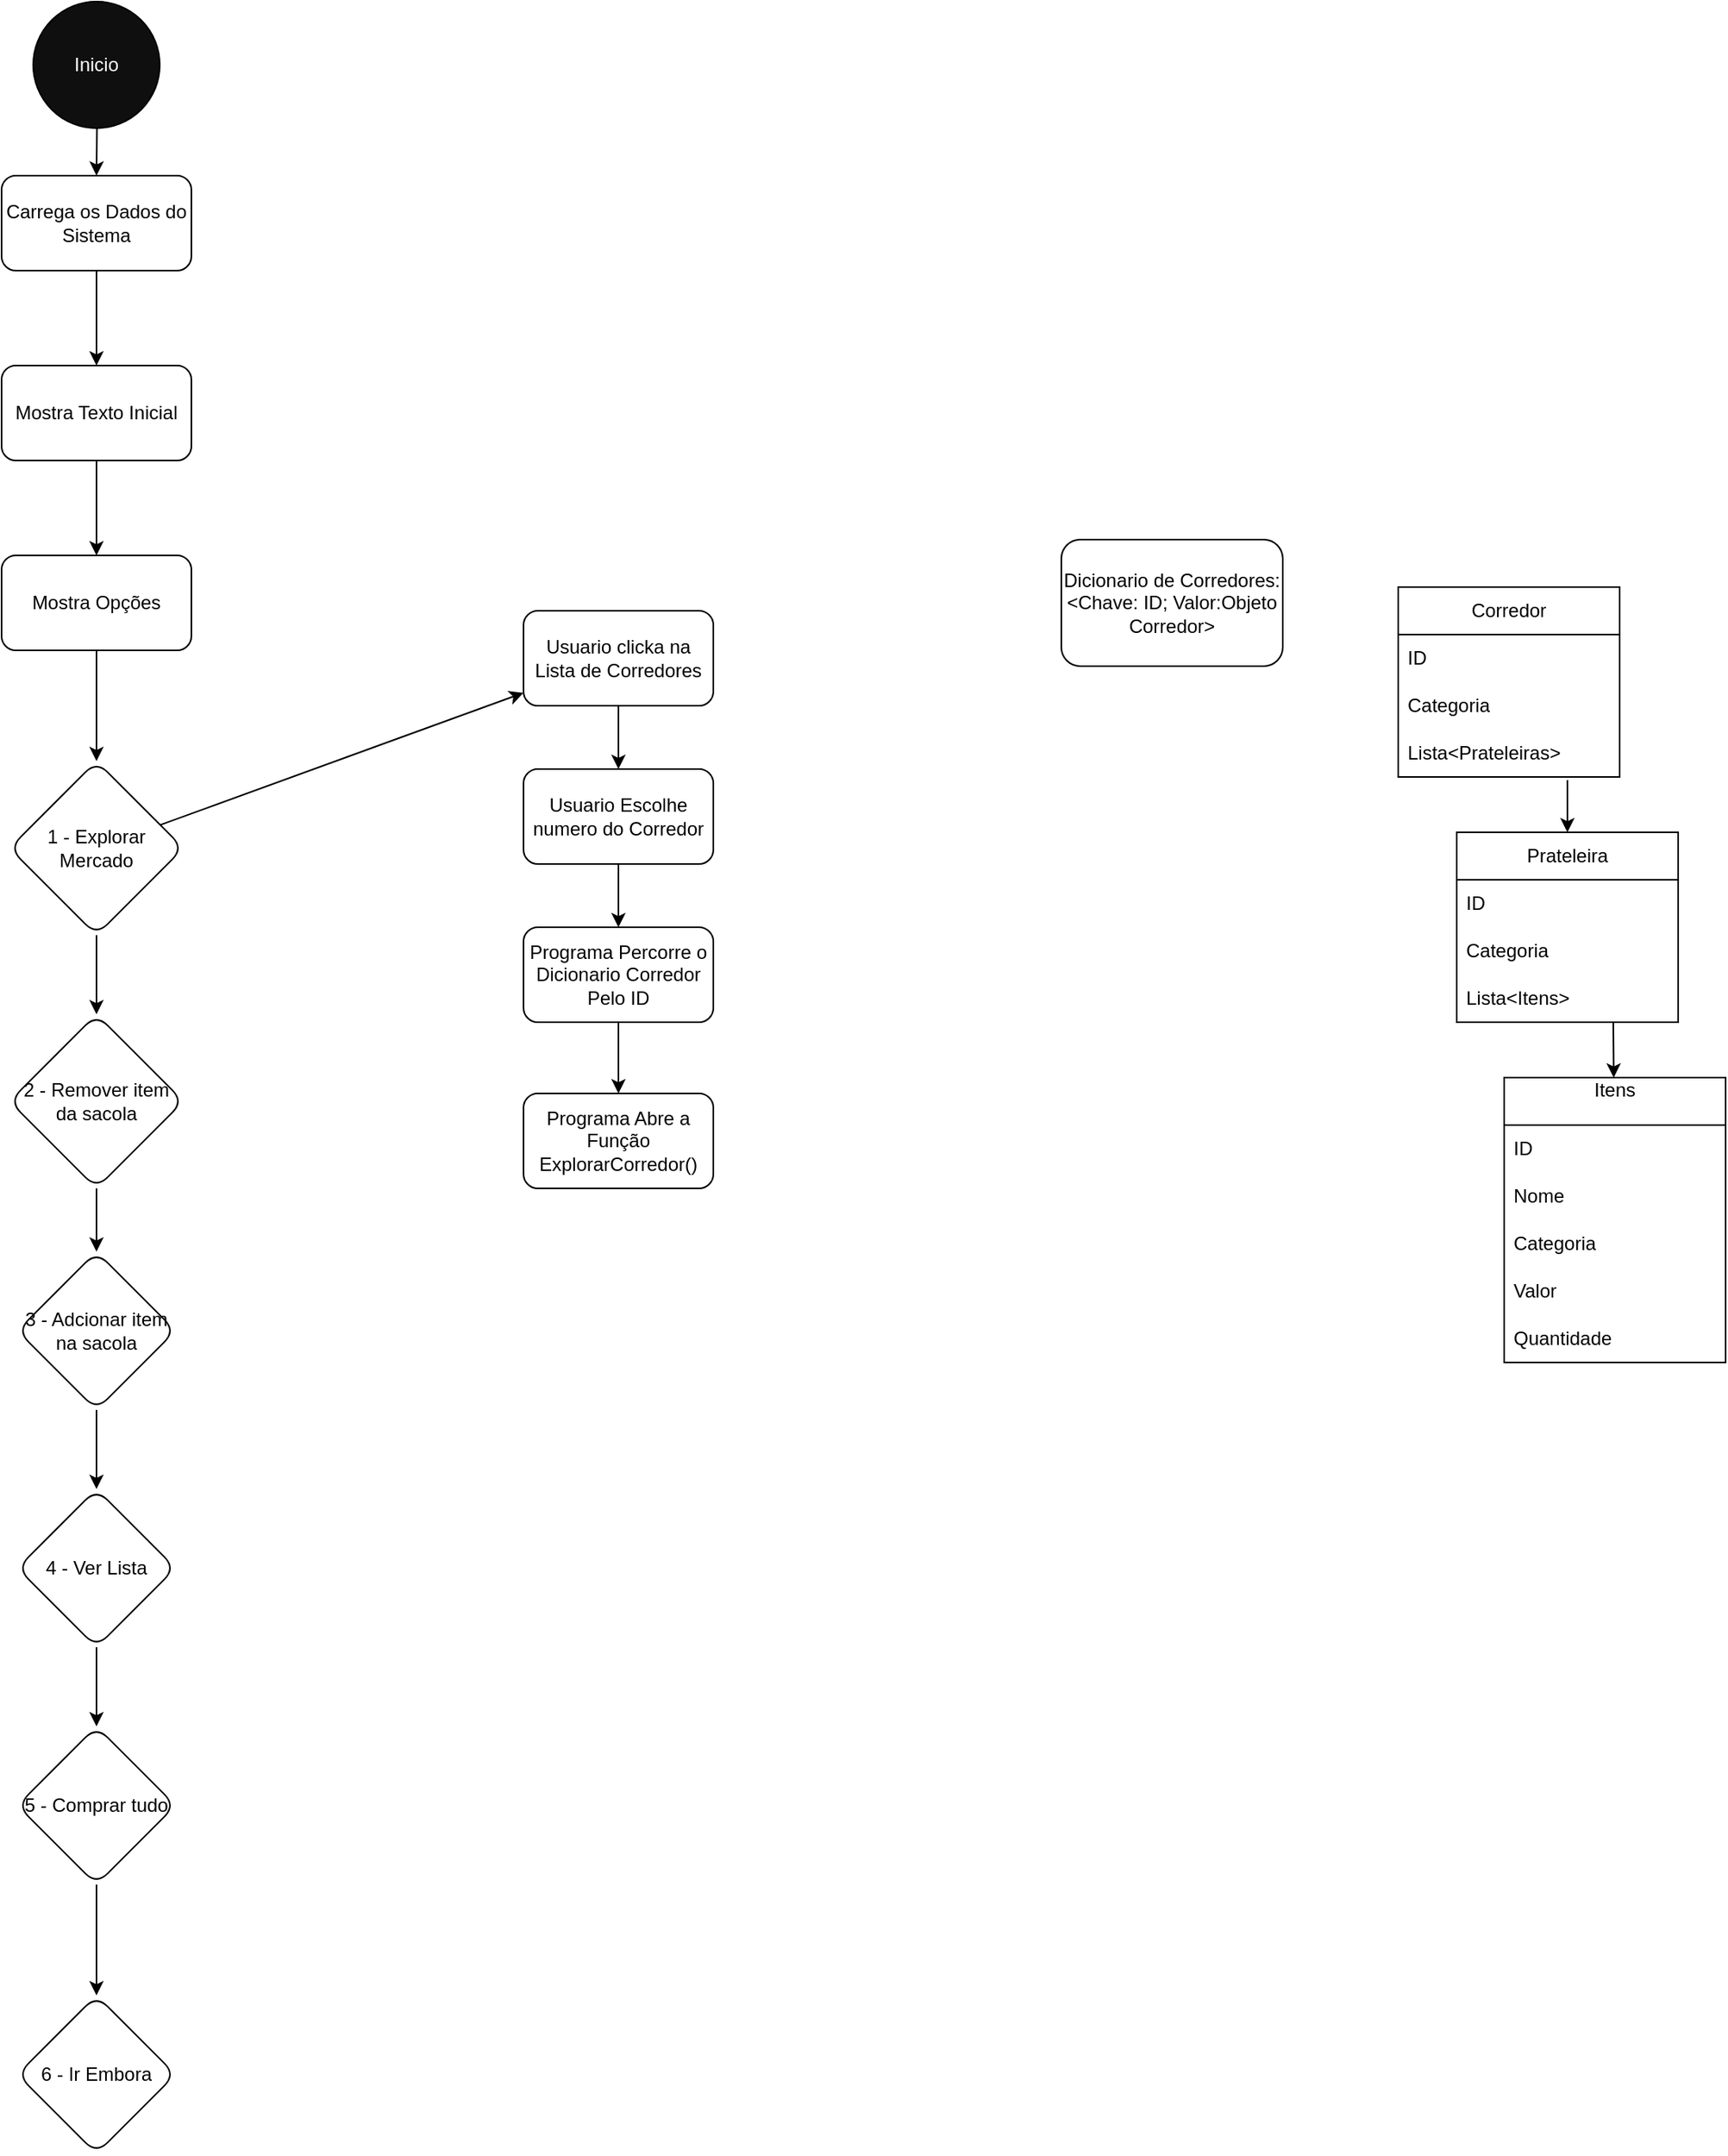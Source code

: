 <mxfile>
    <diagram id="StnLS7nLQ-ndlr9MkmzS" name="Página-1">
        <mxGraphModel dx="2044" dy="1901" grid="1" gridSize="10" guides="1" tooltips="1" connect="1" arrows="1" fold="1" page="1" pageScale="1" pageWidth="850" pageHeight="1100" math="0" shadow="0">
            <root>
                <mxCell id="0"/>
                <mxCell id="1" parent="0"/>
                <mxCell id="3" value="Dicionario de Corredores:&lt;div&gt;&amp;lt;Chave: ID; Valor:Objeto Corredor&amp;gt;&lt;/div&gt;" style="rounded=1;whiteSpace=wrap;html=1;" vertex="1" parent="1">
                    <mxGeometry x="450" width="140" height="80" as="geometry"/>
                </mxCell>
                <mxCell id="6" value="" style="edgeStyle=none;html=1;" edge="1" parent="1" source="4" target="5">
                    <mxGeometry relative="1" as="geometry"/>
                </mxCell>
                <mxCell id="4" value="Usuario clicka na Lista de Corredores" style="rounded=1;whiteSpace=wrap;html=1;" vertex="1" parent="1">
                    <mxGeometry x="110" y="45" width="120" height="60" as="geometry"/>
                </mxCell>
                <mxCell id="30" value="" style="edgeStyle=none;html=1;" edge="1" parent="1" source="5" target="29">
                    <mxGeometry relative="1" as="geometry"/>
                </mxCell>
                <mxCell id="5" value="Usuario Escolhe numero do Corredor" style="rounded=1;whiteSpace=wrap;html=1;" vertex="1" parent="1">
                    <mxGeometry x="110" y="145" width="120" height="60" as="geometry"/>
                </mxCell>
                <mxCell id="8" value="Corredor" style="swimlane;fontStyle=0;childLayout=stackLayout;horizontal=1;startSize=30;horizontalStack=0;resizeParent=1;resizeParentMax=0;resizeLast=0;collapsible=1;marginBottom=0;whiteSpace=wrap;html=1;" vertex="1" parent="1">
                    <mxGeometry x="663" y="30" width="140" height="120" as="geometry"/>
                </mxCell>
                <mxCell id="9" value="ID" style="text;strokeColor=none;fillColor=none;align=left;verticalAlign=middle;spacingLeft=4;spacingRight=4;overflow=hidden;points=[[0,0.5],[1,0.5]];portConstraint=eastwest;rotatable=0;whiteSpace=wrap;html=1;" vertex="1" parent="8">
                    <mxGeometry y="30" width="140" height="30" as="geometry"/>
                </mxCell>
                <mxCell id="10" value="Categoria" style="text;strokeColor=none;fillColor=none;align=left;verticalAlign=middle;spacingLeft=4;spacingRight=4;overflow=hidden;points=[[0,0.5],[1,0.5]];portConstraint=eastwest;rotatable=0;whiteSpace=wrap;html=1;" vertex="1" parent="8">
                    <mxGeometry y="60" width="140" height="30" as="geometry"/>
                </mxCell>
                <mxCell id="11" value="Lista&amp;lt;Prateleiras&amp;gt;" style="text;strokeColor=none;fillColor=none;align=left;verticalAlign=middle;spacingLeft=4;spacingRight=4;overflow=hidden;points=[[0,0.5],[1,0.5]];portConstraint=eastwest;rotatable=0;whiteSpace=wrap;html=1;" vertex="1" parent="8">
                    <mxGeometry y="90" width="140" height="30" as="geometry"/>
                </mxCell>
                <mxCell id="12" value="Prateleira" style="swimlane;fontStyle=0;childLayout=stackLayout;horizontal=1;startSize=30;horizontalStack=0;resizeParent=1;resizeParentMax=0;resizeLast=0;collapsible=1;marginBottom=0;whiteSpace=wrap;html=1;" vertex="1" parent="1">
                    <mxGeometry x="700" y="185" width="140" height="120" as="geometry"/>
                </mxCell>
                <mxCell id="13" value="ID" style="text;strokeColor=none;fillColor=none;align=left;verticalAlign=middle;spacingLeft=4;spacingRight=4;overflow=hidden;points=[[0,0.5],[1,0.5]];portConstraint=eastwest;rotatable=0;whiteSpace=wrap;html=1;" vertex="1" parent="12">
                    <mxGeometry y="30" width="140" height="30" as="geometry"/>
                </mxCell>
                <mxCell id="21" value="Categoria" style="text;strokeColor=none;fillColor=none;align=left;verticalAlign=middle;spacingLeft=4;spacingRight=4;overflow=hidden;points=[[0,0.5],[1,0.5]];portConstraint=eastwest;rotatable=0;whiteSpace=wrap;html=1;" vertex="1" parent="12">
                    <mxGeometry y="60" width="140" height="30" as="geometry"/>
                </mxCell>
                <mxCell id="14" value="Lista&amp;lt;Itens&amp;gt;" style="text;strokeColor=none;fillColor=none;align=left;verticalAlign=middle;spacingLeft=4;spacingRight=4;overflow=hidden;points=[[0,0.5],[1,0.5]];portConstraint=eastwest;rotatable=0;whiteSpace=wrap;html=1;" vertex="1" parent="12">
                    <mxGeometry y="90" width="140" height="30" as="geometry"/>
                </mxCell>
                <mxCell id="17" value="Itens&lt;div&gt;&lt;br&gt;&lt;/div&gt;" style="swimlane;fontStyle=0;childLayout=stackLayout;horizontal=1;startSize=30;horizontalStack=0;resizeParent=1;resizeParentMax=0;resizeLast=0;collapsible=1;marginBottom=0;whiteSpace=wrap;html=1;" vertex="1" parent="1">
                    <mxGeometry x="730" y="340" width="140" height="180" as="geometry"/>
                </mxCell>
                <mxCell id="18" value="ID" style="text;strokeColor=none;fillColor=none;align=left;verticalAlign=middle;spacingLeft=4;spacingRight=4;overflow=hidden;points=[[0,0.5],[1,0.5]];portConstraint=eastwest;rotatable=0;whiteSpace=wrap;html=1;" vertex="1" parent="17">
                    <mxGeometry y="30" width="140" height="30" as="geometry"/>
                </mxCell>
                <mxCell id="19" value="Nome" style="text;strokeColor=none;fillColor=none;align=left;verticalAlign=middle;spacingLeft=4;spacingRight=4;overflow=hidden;points=[[0,0.5],[1,0.5]];portConstraint=eastwest;rotatable=0;whiteSpace=wrap;html=1;" vertex="1" parent="17">
                    <mxGeometry y="60" width="140" height="30" as="geometry"/>
                </mxCell>
                <mxCell id="20" value="Categoria" style="text;strokeColor=none;fillColor=none;align=left;verticalAlign=middle;spacingLeft=4;spacingRight=4;overflow=hidden;points=[[0,0.5],[1,0.5]];portConstraint=eastwest;rotatable=0;whiteSpace=wrap;html=1;" vertex="1" parent="17">
                    <mxGeometry y="90" width="140" height="30" as="geometry"/>
                </mxCell>
                <mxCell id="24" value="Valor" style="text;strokeColor=none;fillColor=none;align=left;verticalAlign=middle;spacingLeft=4;spacingRight=4;overflow=hidden;points=[[0,0.5],[1,0.5]];portConstraint=eastwest;rotatable=0;whiteSpace=wrap;html=1;" vertex="1" parent="17">
                    <mxGeometry y="120" width="140" height="30" as="geometry"/>
                </mxCell>
                <mxCell id="23" value="Quantidade" style="text;strokeColor=none;fillColor=none;align=left;verticalAlign=middle;spacingLeft=4;spacingRight=4;overflow=hidden;points=[[0,0.5],[1,0.5]];portConstraint=eastwest;rotatable=0;whiteSpace=wrap;html=1;" vertex="1" parent="17">
                    <mxGeometry y="150" width="140" height="30" as="geometry"/>
                </mxCell>
                <mxCell id="26" style="edgeStyle=none;html=1;exitX=0.764;exitY=1.067;exitDx=0;exitDy=0;exitPerimeter=0;" edge="1" parent="1" source="11" target="12">
                    <mxGeometry relative="1" as="geometry"/>
                </mxCell>
                <mxCell id="27" style="edgeStyle=none;html=1;exitX=0.707;exitY=1;exitDx=0;exitDy=0;exitPerimeter=0;" edge="1" parent="1" source="14" target="17">
                    <mxGeometry relative="1" as="geometry"/>
                </mxCell>
                <mxCell id="32" value="" style="edgeStyle=none;html=1;" edge="1" parent="1" source="29" target="31">
                    <mxGeometry relative="1" as="geometry"/>
                </mxCell>
                <mxCell id="29" value="Programa Percorre o Dicionario Corredor Pelo ID" style="rounded=1;whiteSpace=wrap;html=1;" vertex="1" parent="1">
                    <mxGeometry x="110" y="245" width="120" height="60" as="geometry"/>
                </mxCell>
                <mxCell id="31" value="Programa Abre a Função ExplorarCorredor()" style="whiteSpace=wrap;html=1;rounded=1;" vertex="1" parent="1">
                    <mxGeometry x="110" y="350" width="120" height="60" as="geometry"/>
                </mxCell>
                <mxCell id="52" style="edgeStyle=none;html=1;" edge="1" parent="1" source="34" target="51">
                    <mxGeometry relative="1" as="geometry"/>
                </mxCell>
                <mxCell id="34" value="&lt;font style=&quot;color: rgb(255, 255, 255);&quot;&gt;Inicio&lt;/font&gt;" style="ellipse;whiteSpace=wrap;html=1;aspect=fixed;gradientColor=none;fillColor=#0F0F0F;" vertex="1" parent="1">
                    <mxGeometry x="-200" y="-340" width="80" height="80" as="geometry"/>
                </mxCell>
                <mxCell id="38" value="" style="edgeStyle=none;html=1;" edge="1" parent="1" source="35" target="37">
                    <mxGeometry relative="1" as="geometry"/>
                </mxCell>
                <mxCell id="35" value="Mostra Texto Inicial" style="rounded=1;whiteSpace=wrap;html=1;" vertex="1" parent="1">
                    <mxGeometry x="-220" y="-110" width="120" height="60" as="geometry"/>
                </mxCell>
                <mxCell id="40" value="" style="edgeStyle=none;html=1;" edge="1" parent="1" source="37" target="39">
                    <mxGeometry relative="1" as="geometry"/>
                </mxCell>
                <mxCell id="37" value="Mostra Opções" style="whiteSpace=wrap;html=1;rounded=1;" vertex="1" parent="1">
                    <mxGeometry x="-220" y="10" width="120" height="60" as="geometry"/>
                </mxCell>
                <mxCell id="42" value="" style="edgeStyle=none;html=1;" edge="1" parent="1" source="39" target="41">
                    <mxGeometry relative="1" as="geometry"/>
                </mxCell>
                <mxCell id="54" style="edgeStyle=none;html=1;" edge="1" parent="1" source="39" target="4">
                    <mxGeometry relative="1" as="geometry"/>
                </mxCell>
                <mxCell id="39" value="1 - Explorar Mercado" style="rhombus;whiteSpace=wrap;html=1;rounded=1;" vertex="1" parent="1">
                    <mxGeometry x="-215" y="140" width="110" height="110" as="geometry"/>
                </mxCell>
                <mxCell id="44" value="" style="edgeStyle=none;html=1;" edge="1" parent="1" source="41" target="43">
                    <mxGeometry relative="1" as="geometry"/>
                </mxCell>
                <mxCell id="41" value="2 - Remover item da sacola" style="rhombus;whiteSpace=wrap;html=1;rounded=1;" vertex="1" parent="1">
                    <mxGeometry x="-215" y="300" width="110" height="110" as="geometry"/>
                </mxCell>
                <mxCell id="46" value="" style="edgeStyle=none;html=1;" edge="1" parent="1" source="43" target="45">
                    <mxGeometry relative="1" as="geometry"/>
                </mxCell>
                <mxCell id="43" value="3 - Adcionar item na sacola" style="rhombus;whiteSpace=wrap;html=1;rounded=1;" vertex="1" parent="1">
                    <mxGeometry x="-210" y="450" width="100" height="100" as="geometry"/>
                </mxCell>
                <mxCell id="48" value="" style="edgeStyle=none;html=1;" edge="1" parent="1" source="45" target="47">
                    <mxGeometry relative="1" as="geometry"/>
                </mxCell>
                <mxCell id="45" value="4 - Ver Lista" style="rhombus;whiteSpace=wrap;html=1;rounded=1;" vertex="1" parent="1">
                    <mxGeometry x="-210" y="600" width="100" height="100" as="geometry"/>
                </mxCell>
                <mxCell id="50" value="" style="edgeStyle=none;html=1;" edge="1" parent="1" source="47" target="49">
                    <mxGeometry relative="1" as="geometry"/>
                </mxCell>
                <mxCell id="47" value="5 - Comprar tudo" style="rhombus;whiteSpace=wrap;html=1;rounded=1;" vertex="1" parent="1">
                    <mxGeometry x="-210" y="750" width="100" height="100" as="geometry"/>
                </mxCell>
                <mxCell id="49" value="6 - Ir Embora" style="rhombus;whiteSpace=wrap;html=1;rounded=1;" vertex="1" parent="1">
                    <mxGeometry x="-210" y="920" width="100" height="100" as="geometry"/>
                </mxCell>
                <mxCell id="53" style="edgeStyle=none;html=1;" edge="1" parent="1" source="51" target="35">
                    <mxGeometry relative="1" as="geometry"/>
                </mxCell>
                <mxCell id="51" value="Carrega os Dados do Sistema" style="rounded=1;whiteSpace=wrap;html=1;" vertex="1" parent="1">
                    <mxGeometry x="-220" y="-230" width="120" height="60" as="geometry"/>
                </mxCell>
            </root>
        </mxGraphModel>
    </diagram>
</mxfile>
